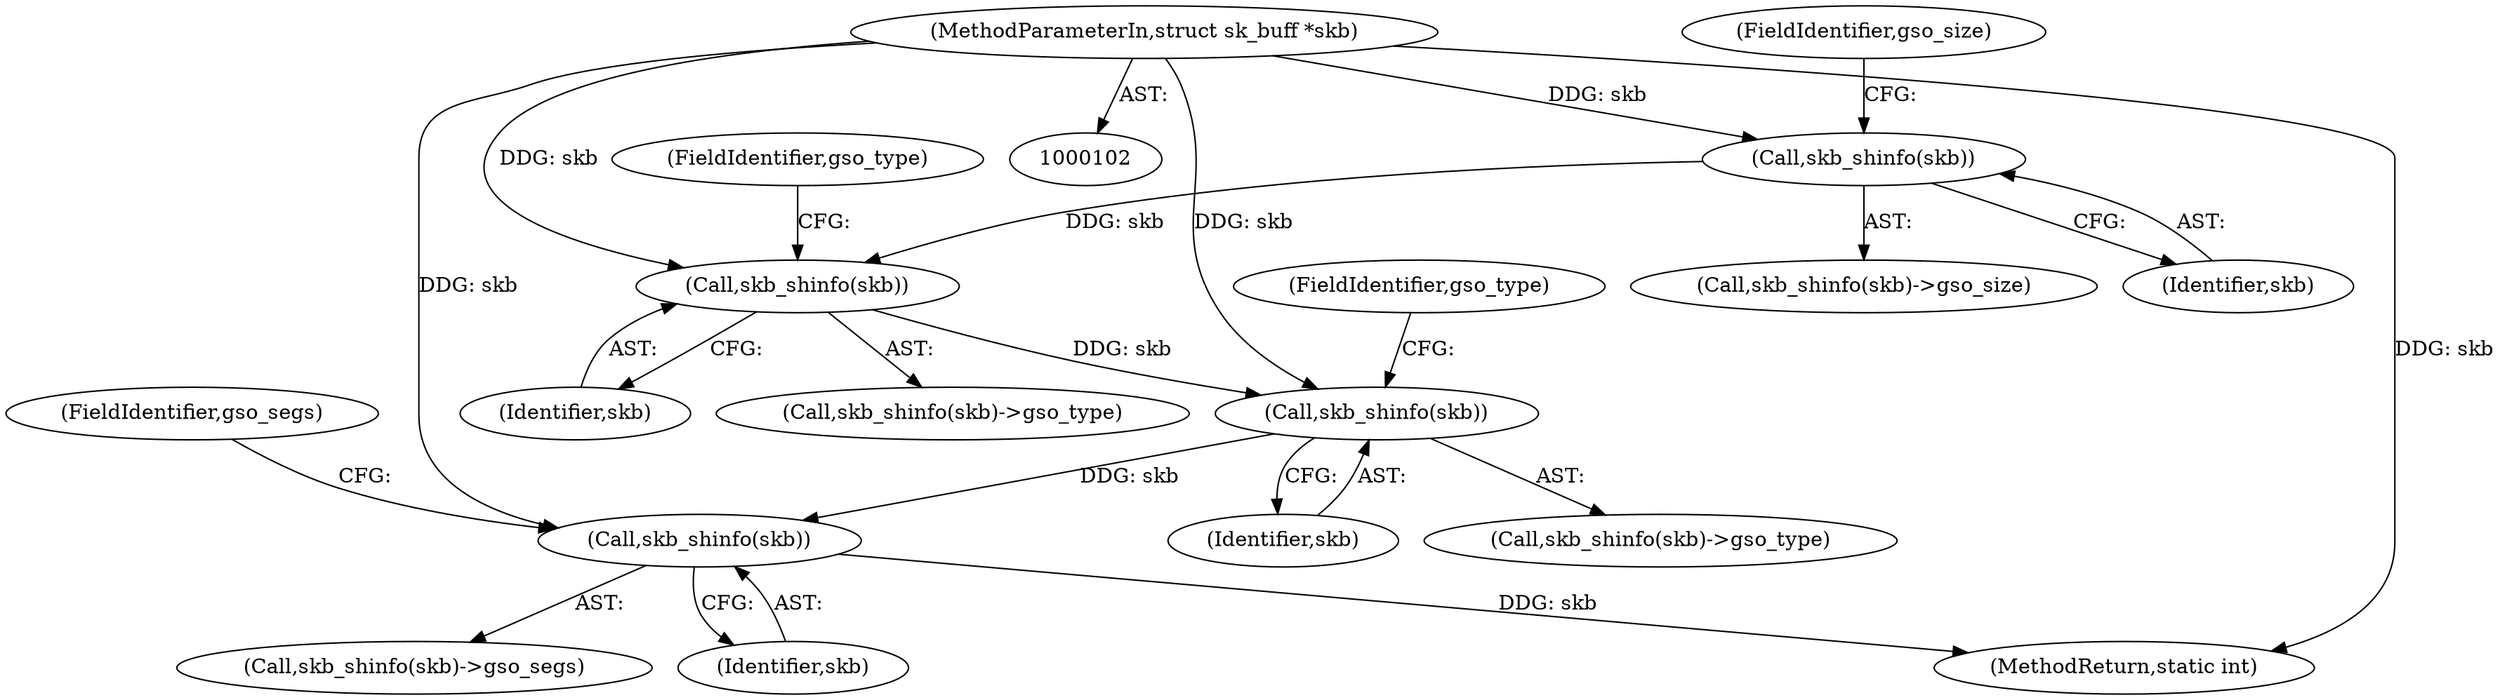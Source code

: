 digraph "0_linux_48856286b64e4b66ec62b94e504d0b29c1ade664_1@pointer" {
"1000153" [label="(Call,skb_shinfo(skb))"];
"1000104" [label="(MethodParameterIn,struct sk_buff *skb)"];
"1000165" [label="(Call,skb_shinfo(skb))"];
"1000171" [label="(Call,skb_shinfo(skb))"];
"1000177" [label="(Call,skb_shinfo(skb))"];
"1000173" [label="(FieldIdentifier,gso_type)"];
"1000183" [label="(MethodReturn,static int)"];
"1000104" [label="(MethodParameterIn,struct sk_buff *skb)"];
"1000165" [label="(Call,skb_shinfo(skb))"];
"1000164" [label="(Call,skb_shinfo(skb)->gso_type)"];
"1000166" [label="(Identifier,skb)"];
"1000172" [label="(Identifier,skb)"];
"1000176" [label="(Call,skb_shinfo(skb)->gso_segs)"];
"1000177" [label="(Call,skb_shinfo(skb))"];
"1000179" [label="(FieldIdentifier,gso_segs)"];
"1000152" [label="(Call,skb_shinfo(skb)->gso_size)"];
"1000154" [label="(Identifier,skb)"];
"1000167" [label="(FieldIdentifier,gso_type)"];
"1000153" [label="(Call,skb_shinfo(skb))"];
"1000155" [label="(FieldIdentifier,gso_size)"];
"1000171" [label="(Call,skb_shinfo(skb))"];
"1000178" [label="(Identifier,skb)"];
"1000170" [label="(Call,skb_shinfo(skb)->gso_type)"];
"1000153" -> "1000152"  [label="AST: "];
"1000153" -> "1000154"  [label="CFG: "];
"1000154" -> "1000153"  [label="AST: "];
"1000155" -> "1000153"  [label="CFG: "];
"1000104" -> "1000153"  [label="DDG: skb"];
"1000153" -> "1000165"  [label="DDG: skb"];
"1000104" -> "1000102"  [label="AST: "];
"1000104" -> "1000183"  [label="DDG: skb"];
"1000104" -> "1000165"  [label="DDG: skb"];
"1000104" -> "1000171"  [label="DDG: skb"];
"1000104" -> "1000177"  [label="DDG: skb"];
"1000165" -> "1000164"  [label="AST: "];
"1000165" -> "1000166"  [label="CFG: "];
"1000166" -> "1000165"  [label="AST: "];
"1000167" -> "1000165"  [label="CFG: "];
"1000165" -> "1000171"  [label="DDG: skb"];
"1000171" -> "1000170"  [label="AST: "];
"1000171" -> "1000172"  [label="CFG: "];
"1000172" -> "1000171"  [label="AST: "];
"1000173" -> "1000171"  [label="CFG: "];
"1000171" -> "1000177"  [label="DDG: skb"];
"1000177" -> "1000176"  [label="AST: "];
"1000177" -> "1000178"  [label="CFG: "];
"1000178" -> "1000177"  [label="AST: "];
"1000179" -> "1000177"  [label="CFG: "];
"1000177" -> "1000183"  [label="DDG: skb"];
}
